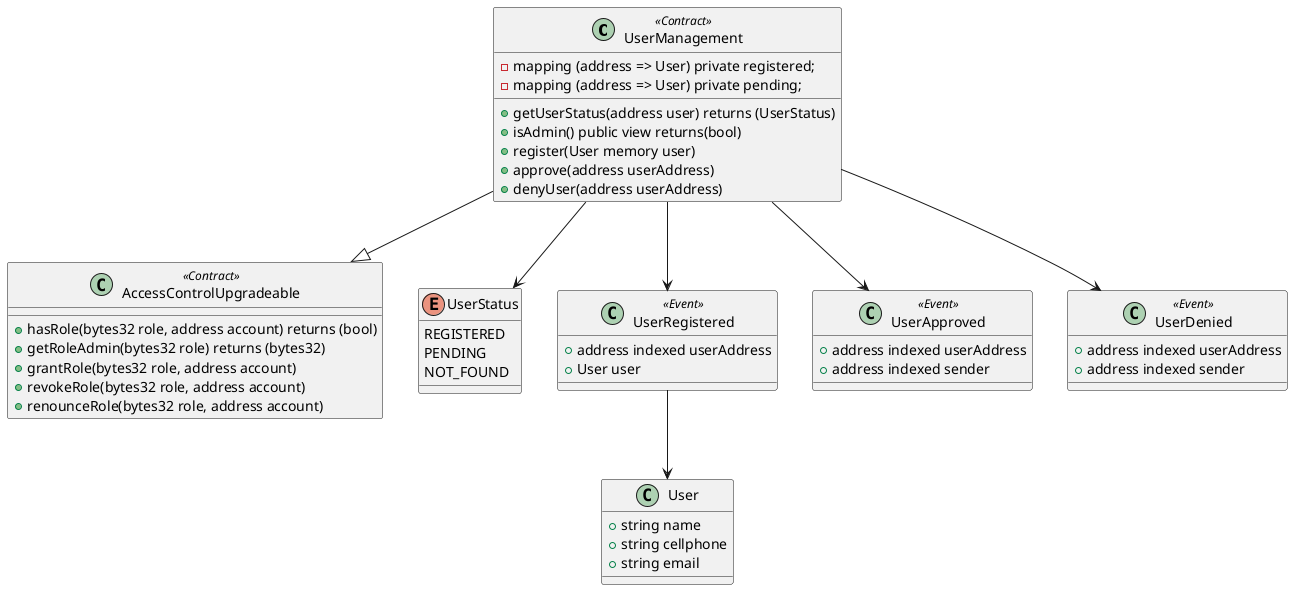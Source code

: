 @startuml
class UserManagement <<Contract>> {
  -{field} mapping (address => User) private registered;
  -{field} mapping (address => User) private pending;
  +getUserStatus(address user) returns (UserStatus)
  +isAdmin() public view returns(bool)
  +register(User memory user)
  +approve(address userAddress)
  +denyUser(address userAddress)
}

class AccessControlUpgradeable <<Contract>> {
  +hasRole(bytes32 role, address account) returns (bool)
  +getRoleAdmin(bytes32 role) returns (bytes32)
  +grantRole(bytes32 role, address account)    
  +revokeRole(bytes32 role, address account)
  +renounceRole(bytes32 role, address account)
}

class User {
    +string name
    +string cellphone
    +string email
}

enum UserStatus {
    REGISTERED
    PENDING 
    NOT_FOUND
}

class UserRegistered <<Event>> {
  +address indexed userAddress
  +User user
}

class UserApproved <<Event>> {
  +address indexed userAddress
  +address indexed sender
}

class UserDenied <<Event>> {
  +address indexed userAddress
  +address indexed sender
}


UserManagement --|> AccessControlUpgradeable
UserManagement --> UserDenied
UserManagement --> UserApproved
UserManagement --> UserRegistered
UserRegistered --> User
UserManagement --> UserStatus
@enduml